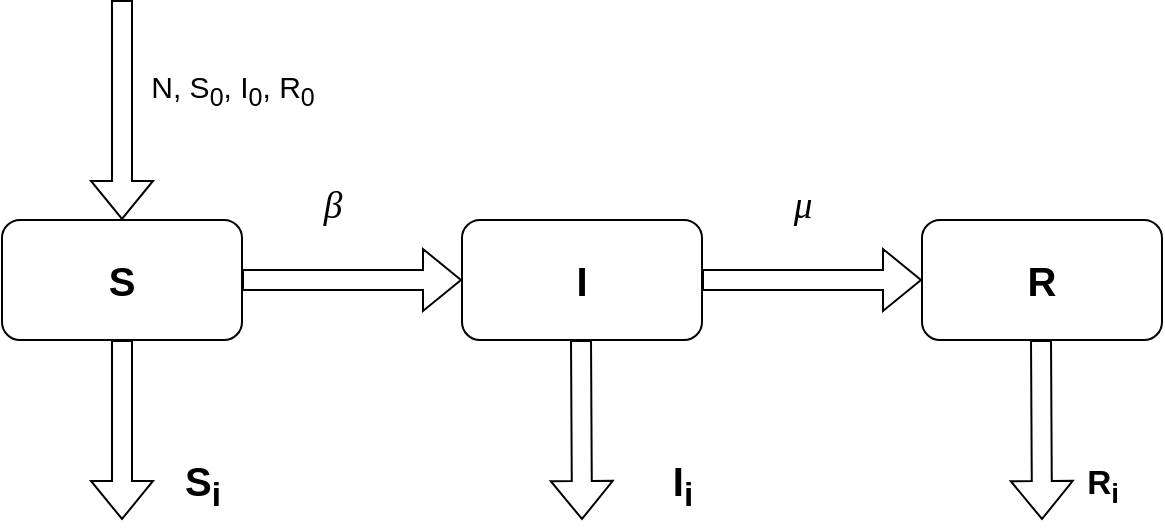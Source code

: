 <mxfile version="24.3.1" type="device">
  <diagram name="Сторінка-1" id="tqriob2lif1LaQM3V3DP">
    <mxGraphModel dx="1009" dy="542" grid="1" gridSize="10" guides="1" tooltips="1" connect="1" arrows="1" fold="1" page="1" pageScale="1" pageWidth="827" pageHeight="1169" math="0" shadow="0">
      <root>
        <mxCell id="0" />
        <mxCell id="1" parent="0" />
        <mxCell id="m9fn2igRQ0QkA1WiTa2k-2" value="&lt;b&gt;&lt;font style=&quot;font-size: 20px;&quot;&gt;S&lt;/font&gt;&lt;/b&gt;" style="rounded=1;whiteSpace=wrap;html=1;" vertex="1" parent="1">
          <mxGeometry x="110" y="290" width="120" height="60" as="geometry" />
        </mxCell>
        <mxCell id="m9fn2igRQ0QkA1WiTa2k-3" value="&lt;b&gt;&lt;font style=&quot;font-size: 20px;&quot;&gt;I&lt;/font&gt;&lt;/b&gt;" style="rounded=1;whiteSpace=wrap;html=1;" vertex="1" parent="1">
          <mxGeometry x="340" y="290" width="120" height="60" as="geometry" />
        </mxCell>
        <mxCell id="m9fn2igRQ0QkA1WiTa2k-4" value="&lt;b&gt;&lt;font style=&quot;font-size: 20px;&quot;&gt;R&lt;/font&gt;&lt;/b&gt;" style="rounded=1;whiteSpace=wrap;html=1;" vertex="1" parent="1">
          <mxGeometry x="570" y="290" width="120" height="60" as="geometry" />
        </mxCell>
        <mxCell id="m9fn2igRQ0QkA1WiTa2k-5" value="" style="shape=flexArrow;endArrow=classic;html=1;rounded=0;exitX=1;exitY=0.5;exitDx=0;exitDy=0;entryX=0;entryY=0.5;entryDx=0;entryDy=0;" edge="1" parent="1" source="m9fn2igRQ0QkA1WiTa2k-2" target="m9fn2igRQ0QkA1WiTa2k-3">
          <mxGeometry width="50" height="50" relative="1" as="geometry">
            <mxPoint x="390" y="200" as="sourcePoint" />
            <mxPoint x="440" y="150" as="targetPoint" />
          </mxGeometry>
        </mxCell>
        <mxCell id="m9fn2igRQ0QkA1WiTa2k-7" value="" style="shape=flexArrow;endArrow=classic;html=1;rounded=0;exitX=1;exitY=0.5;exitDx=0;exitDy=0;entryX=0;entryY=0.5;entryDx=0;entryDy=0;" edge="1" parent="1" source="m9fn2igRQ0QkA1WiTa2k-3" target="m9fn2igRQ0QkA1WiTa2k-4">
          <mxGeometry width="50" height="50" relative="1" as="geometry">
            <mxPoint x="240" y="330" as="sourcePoint" />
            <mxPoint x="350" y="330" as="targetPoint" />
          </mxGeometry>
        </mxCell>
        <mxCell id="m9fn2igRQ0QkA1WiTa2k-8" value="" style="shape=flexArrow;endArrow=classic;html=1;rounded=0;entryX=0.5;entryY=0;entryDx=0;entryDy=0;" edge="1" parent="1" target="m9fn2igRQ0QkA1WiTa2k-2">
          <mxGeometry width="50" height="50" relative="1" as="geometry">
            <mxPoint x="170" y="180" as="sourcePoint" />
            <mxPoint x="360" y="340" as="targetPoint" />
          </mxGeometry>
        </mxCell>
        <mxCell id="m9fn2igRQ0QkA1WiTa2k-9" value="" style="shape=flexArrow;endArrow=classic;html=1;rounded=0;exitX=0.5;exitY=1;exitDx=0;exitDy=0;" edge="1" parent="1" source="m9fn2igRQ0QkA1WiTa2k-2">
          <mxGeometry width="50" height="50" relative="1" as="geometry">
            <mxPoint x="160" y="370" as="sourcePoint" />
            <mxPoint x="170" y="440" as="targetPoint" />
          </mxGeometry>
        </mxCell>
        <mxCell id="m9fn2igRQ0QkA1WiTa2k-10" value="" style="shape=flexArrow;endArrow=classic;html=1;rounded=0;" edge="1" parent="1">
          <mxGeometry width="50" height="50" relative="1" as="geometry">
            <mxPoint x="399.5" y="350" as="sourcePoint" />
            <mxPoint x="400" y="440" as="targetPoint" />
          </mxGeometry>
        </mxCell>
        <mxCell id="m9fn2igRQ0QkA1WiTa2k-11" value="" style="shape=flexArrow;endArrow=classic;html=1;rounded=0;" edge="1" parent="1">
          <mxGeometry width="50" height="50" relative="1" as="geometry">
            <mxPoint x="629.5" y="350" as="sourcePoint" />
            <mxPoint x="630" y="440" as="targetPoint" />
          </mxGeometry>
        </mxCell>
        <mxCell id="m9fn2igRQ0QkA1WiTa2k-12" value="&lt;font style=&quot;font-size: 15px;&quot;&gt;N, S&lt;sub&gt;0&lt;/sub&gt;, I&lt;sub&gt;0&lt;/sub&gt;, R&lt;sub&gt;0&lt;/sub&gt;&lt;/font&gt;" style="text;html=1;align=center;verticalAlign=middle;resizable=0;points=[];autosize=1;strokeColor=none;fillColor=none;" vertex="1" parent="1">
          <mxGeometry x="170" y="210" width="110" height="30" as="geometry" />
        </mxCell>
        <mxCell id="m9fn2igRQ0QkA1WiTa2k-13" value="&lt;span id=&quot;docs-internal-guid-49b22cad-7fff-c440-dc92-981bf6a9e502&quot;&gt;&lt;span style=&quot;font-size: 14pt; font-family: &amp;quot;Times New Roman&amp;quot;, serif; background-color: rgb(255, 255, 255); font-style: italic; font-variant-numeric: normal; font-variant-east-asian: normal; font-variant-alternates: normal; font-variant-position: normal; vertical-align: baseline; white-space: pre-wrap;&quot;&gt;β&lt;/span&gt;&lt;/span&gt;" style="text;html=1;align=center;verticalAlign=middle;resizable=0;points=[];autosize=1;strokeColor=none;fillColor=none;" vertex="1" parent="1">
          <mxGeometry x="260" y="263" width="30" height="40" as="geometry" />
        </mxCell>
        <mxCell id="m9fn2igRQ0QkA1WiTa2k-14" value="&lt;span id=&quot;docs-internal-guid-90824839-7fff-fbbb-f591-9c60c4c6d50f&quot;&gt;&lt;span style=&quot;font-size: 14pt; font-family: &amp;quot;Times New Roman&amp;quot;, serif; background-color: rgb(255, 255, 255); font-style: italic; font-variant-numeric: normal; font-variant-east-asian: normal; font-variant-alternates: normal; font-variant-position: normal; vertical-align: baseline; white-space: pre-wrap;&quot;&gt;μ&lt;/span&gt;&lt;span style=&quot;font-size: 14pt; font-family: &amp;quot;Times New Roman&amp;quot;, serif; background-color: rgb(255, 255, 255); font-variant-numeric: normal; font-variant-east-asian: normal; font-variant-alternates: normal; font-variant-position: normal; vertical-align: baseline; white-space: pre-wrap;&quot;&gt; &lt;/span&gt;&lt;/span&gt;" style="text;html=1;align=center;verticalAlign=middle;resizable=0;points=[];autosize=1;strokeColor=none;fillColor=none;" vertex="1" parent="1">
          <mxGeometry x="490" y="263" width="40" height="40" as="geometry" />
        </mxCell>
        <mxCell id="m9fn2igRQ0QkA1WiTa2k-15" value="&lt;b style=&quot;text-wrap: wrap;&quot;&gt;&lt;font style=&quot;font-size: 20px;&quot;&gt;S&lt;sub&gt;i&lt;/sub&gt;&lt;/font&gt;&lt;/b&gt;" style="text;html=1;align=center;verticalAlign=middle;resizable=0;points=[];autosize=1;strokeColor=none;fillColor=none;" vertex="1" parent="1">
          <mxGeometry x="190" y="403" width="40" height="40" as="geometry" />
        </mxCell>
        <mxCell id="m9fn2igRQ0QkA1WiTa2k-16" value="&lt;span style=&quot;font-size: 20px; text-wrap: wrap;&quot;&gt;&lt;b&gt;I&lt;sub&gt;i&lt;/sub&gt;&lt;/b&gt;&lt;/span&gt;" style="text;html=1;align=center;verticalAlign=middle;resizable=0;points=[];autosize=1;strokeColor=none;fillColor=none;" vertex="1" parent="1">
          <mxGeometry x="435" y="403" width="30" height="40" as="geometry" />
        </mxCell>
        <mxCell id="m9fn2igRQ0QkA1WiTa2k-17" value="&lt;span style=&quot;font-size: 16.667px; text-wrap: wrap;&quot;&gt;&lt;b&gt;R&lt;sub&gt;i&lt;/sub&gt;&lt;/b&gt;&lt;/span&gt;" style="text;html=1;align=center;verticalAlign=middle;resizable=0;points=[];autosize=1;strokeColor=none;fillColor=none;" vertex="1" parent="1">
          <mxGeometry x="640" y="403" width="40" height="40" as="geometry" />
        </mxCell>
      </root>
    </mxGraphModel>
  </diagram>
</mxfile>
